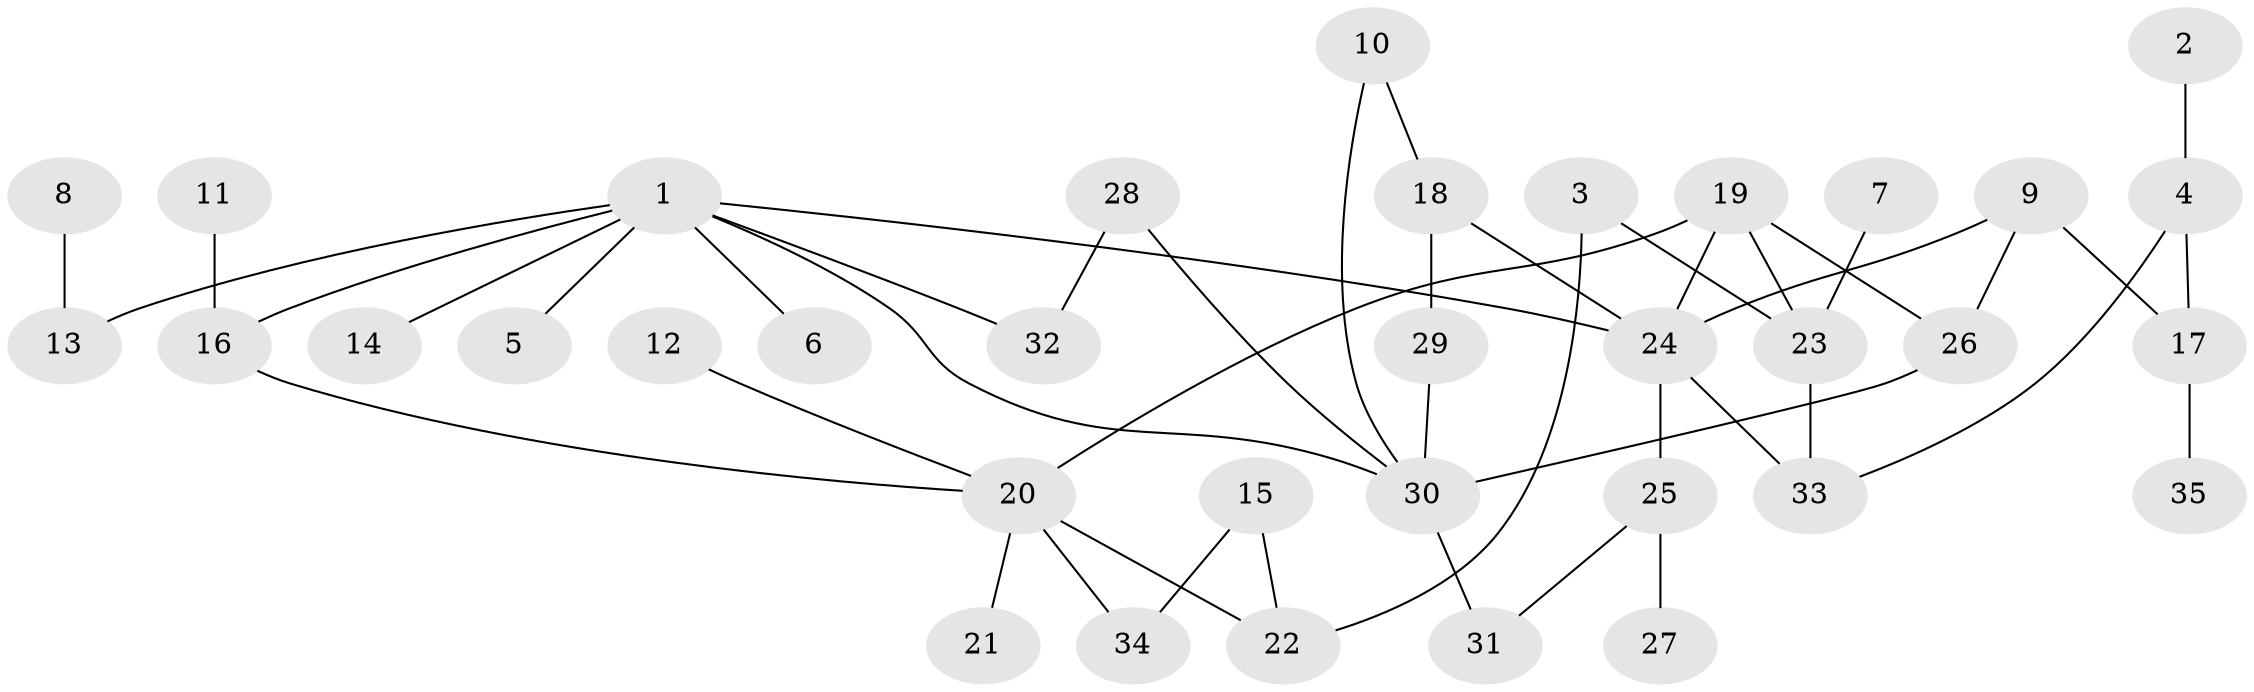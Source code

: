 // original degree distribution, {3: 0.18571428571428572, 7: 0.014285714285714285, 6: 0.04285714285714286, 4: 0.07142857142857142, 2: 0.22857142857142856, 1: 0.4142857142857143, 5: 0.04285714285714286}
// Generated by graph-tools (version 1.1) at 2025/25/03/09/25 03:25:28]
// undirected, 35 vertices, 45 edges
graph export_dot {
graph [start="1"]
  node [color=gray90,style=filled];
  1;
  2;
  3;
  4;
  5;
  6;
  7;
  8;
  9;
  10;
  11;
  12;
  13;
  14;
  15;
  16;
  17;
  18;
  19;
  20;
  21;
  22;
  23;
  24;
  25;
  26;
  27;
  28;
  29;
  30;
  31;
  32;
  33;
  34;
  35;
  1 -- 5 [weight=1.0];
  1 -- 6 [weight=1.0];
  1 -- 13 [weight=1.0];
  1 -- 14 [weight=1.0];
  1 -- 16 [weight=1.0];
  1 -- 24 [weight=1.0];
  1 -- 30 [weight=1.0];
  1 -- 32 [weight=1.0];
  2 -- 4 [weight=1.0];
  3 -- 22 [weight=1.0];
  3 -- 23 [weight=1.0];
  4 -- 17 [weight=1.0];
  4 -- 33 [weight=1.0];
  7 -- 23 [weight=1.0];
  8 -- 13 [weight=1.0];
  9 -- 17 [weight=1.0];
  9 -- 24 [weight=1.0];
  9 -- 26 [weight=1.0];
  10 -- 18 [weight=1.0];
  10 -- 30 [weight=1.0];
  11 -- 16 [weight=1.0];
  12 -- 20 [weight=1.0];
  15 -- 22 [weight=1.0];
  15 -- 34 [weight=1.0];
  16 -- 20 [weight=1.0];
  17 -- 35 [weight=1.0];
  18 -- 24 [weight=1.0];
  18 -- 29 [weight=1.0];
  19 -- 20 [weight=1.0];
  19 -- 23 [weight=1.0];
  19 -- 24 [weight=1.0];
  19 -- 26 [weight=1.0];
  20 -- 21 [weight=1.0];
  20 -- 22 [weight=1.0];
  20 -- 34 [weight=1.0];
  23 -- 33 [weight=1.0];
  24 -- 25 [weight=1.0];
  24 -- 33 [weight=1.0];
  25 -- 27 [weight=1.0];
  25 -- 31 [weight=1.0];
  26 -- 30 [weight=1.0];
  28 -- 30 [weight=1.0];
  28 -- 32 [weight=1.0];
  29 -- 30 [weight=1.0];
  30 -- 31 [weight=1.0];
}
